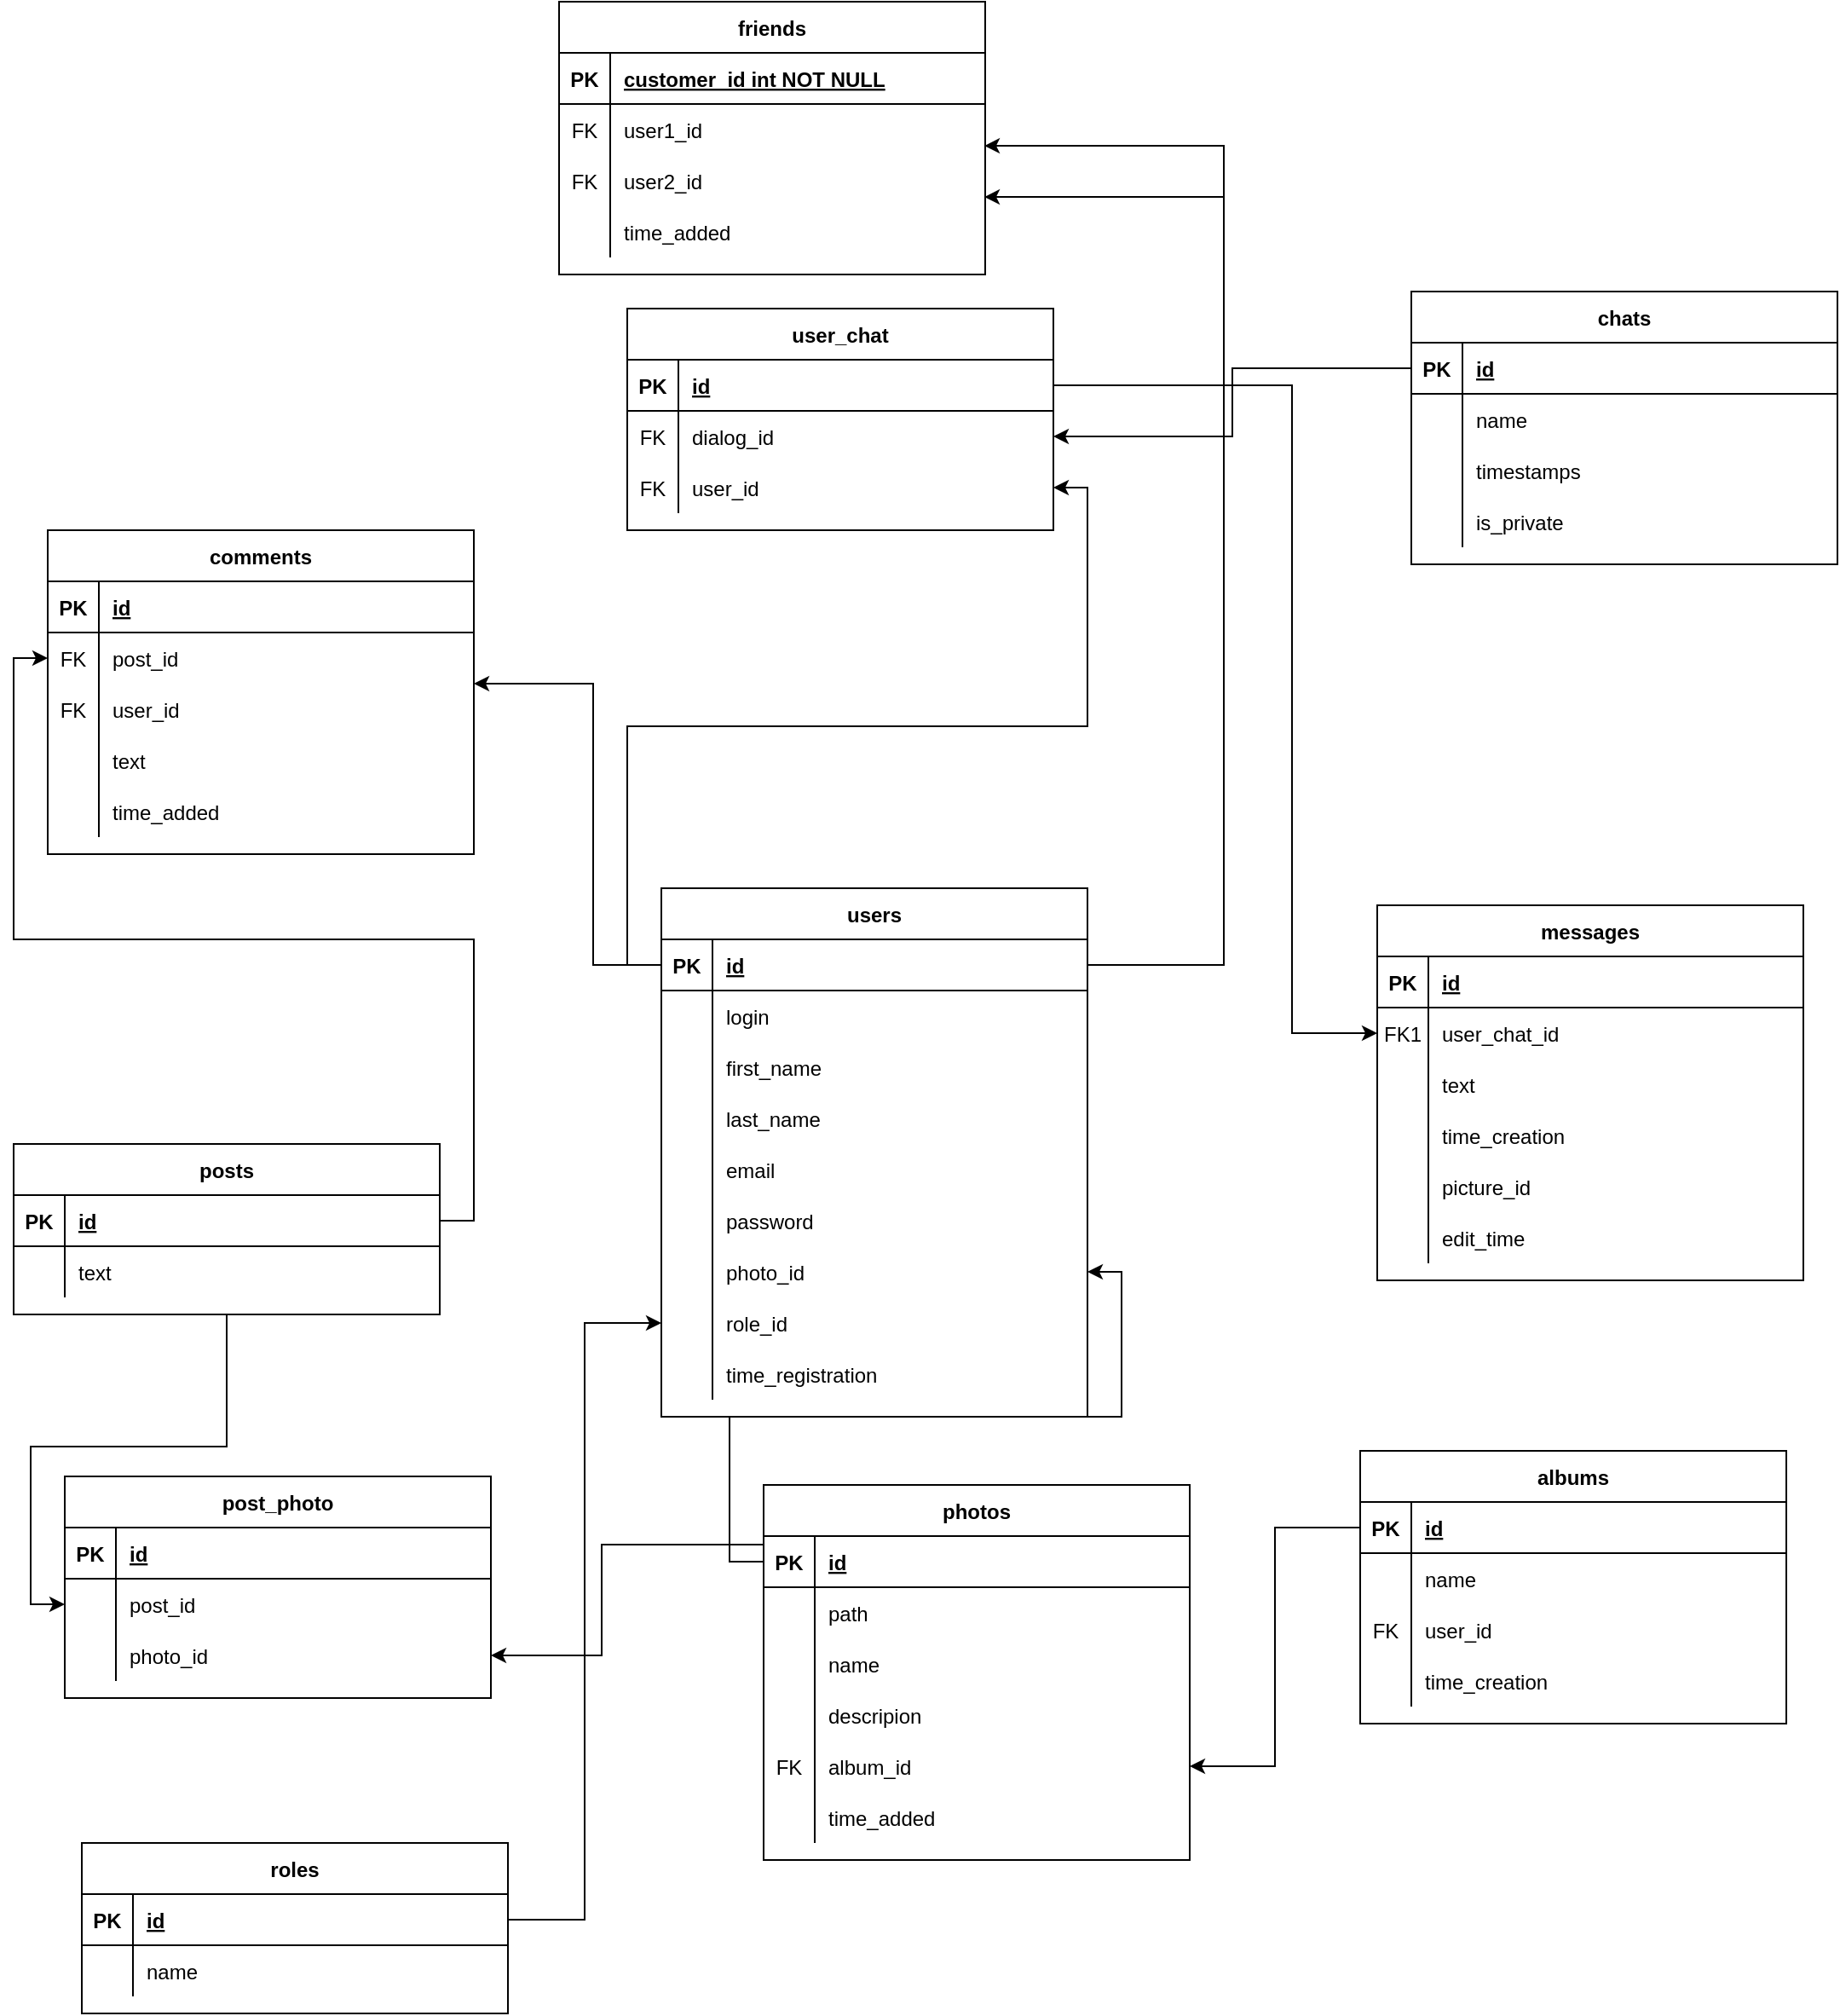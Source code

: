 <mxfile version="21.6.9" type="github">
  <diagram id="R2lEEEUBdFMjLlhIrx00" name="Page-1">
    <mxGraphModel dx="1626" dy="1957" grid="1" gridSize="10" guides="1" tooltips="1" connect="1" arrows="1" fold="1" page="1" pageScale="1" pageWidth="850" pageHeight="1100" math="0" shadow="0" extFonts="Permanent Marker^https://fonts.googleapis.com/css?family=Permanent+Marker">
      <root>
        <mxCell id="0" />
        <mxCell id="1" parent="0" />
        <mxCell id="C-vyLk0tnHw3VtMMgP7b-2" value="chats" style="shape=table;startSize=30;container=1;collapsible=1;childLayout=tableLayout;fixedRows=1;rowLines=0;fontStyle=1;align=center;resizeLast=1;" parent="1" vertex="1">
          <mxGeometry x="880" y="-290" width="250" height="160" as="geometry" />
        </mxCell>
        <mxCell id="C-vyLk0tnHw3VtMMgP7b-3" value="" style="shape=partialRectangle;collapsible=0;dropTarget=0;pointerEvents=0;fillColor=none;points=[[0,0.5],[1,0.5]];portConstraint=eastwest;top=0;left=0;right=0;bottom=1;" parent="C-vyLk0tnHw3VtMMgP7b-2" vertex="1">
          <mxGeometry y="30" width="250" height="30" as="geometry" />
        </mxCell>
        <mxCell id="C-vyLk0tnHw3VtMMgP7b-4" value="PK" style="shape=partialRectangle;overflow=hidden;connectable=0;fillColor=none;top=0;left=0;bottom=0;right=0;fontStyle=1;" parent="C-vyLk0tnHw3VtMMgP7b-3" vertex="1">
          <mxGeometry width="30" height="30" as="geometry">
            <mxRectangle width="30" height="30" as="alternateBounds" />
          </mxGeometry>
        </mxCell>
        <mxCell id="C-vyLk0tnHw3VtMMgP7b-5" value="id" style="shape=partialRectangle;overflow=hidden;connectable=0;fillColor=none;top=0;left=0;bottom=0;right=0;align=left;spacingLeft=6;fontStyle=5;" parent="C-vyLk0tnHw3VtMMgP7b-3" vertex="1">
          <mxGeometry x="30" width="220" height="30" as="geometry">
            <mxRectangle width="220" height="30" as="alternateBounds" />
          </mxGeometry>
        </mxCell>
        <mxCell id="C-vyLk0tnHw3VtMMgP7b-6" value="" style="shape=partialRectangle;collapsible=0;dropTarget=0;pointerEvents=0;fillColor=none;points=[[0,0.5],[1,0.5]];portConstraint=eastwest;top=0;left=0;right=0;bottom=0;" parent="C-vyLk0tnHw3VtMMgP7b-2" vertex="1">
          <mxGeometry y="60" width="250" height="30" as="geometry" />
        </mxCell>
        <mxCell id="C-vyLk0tnHw3VtMMgP7b-7" value="" style="shape=partialRectangle;overflow=hidden;connectable=0;fillColor=none;top=0;left=0;bottom=0;right=0;" parent="C-vyLk0tnHw3VtMMgP7b-6" vertex="1">
          <mxGeometry width="30" height="30" as="geometry">
            <mxRectangle width="30" height="30" as="alternateBounds" />
          </mxGeometry>
        </mxCell>
        <mxCell id="C-vyLk0tnHw3VtMMgP7b-8" value="name" style="shape=partialRectangle;overflow=hidden;connectable=0;fillColor=none;top=0;left=0;bottom=0;right=0;align=left;spacingLeft=6;" parent="C-vyLk0tnHw3VtMMgP7b-6" vertex="1">
          <mxGeometry x="30" width="220" height="30" as="geometry">
            <mxRectangle width="220" height="30" as="alternateBounds" />
          </mxGeometry>
        </mxCell>
        <mxCell id="C-vyLk0tnHw3VtMMgP7b-9" value="" style="shape=partialRectangle;collapsible=0;dropTarget=0;pointerEvents=0;fillColor=none;points=[[0,0.5],[1,0.5]];portConstraint=eastwest;top=0;left=0;right=0;bottom=0;" parent="C-vyLk0tnHw3VtMMgP7b-2" vertex="1">
          <mxGeometry y="90" width="250" height="30" as="geometry" />
        </mxCell>
        <mxCell id="C-vyLk0tnHw3VtMMgP7b-10" value="" style="shape=partialRectangle;overflow=hidden;connectable=0;fillColor=none;top=0;left=0;bottom=0;right=0;" parent="C-vyLk0tnHw3VtMMgP7b-9" vertex="1">
          <mxGeometry width="30" height="30" as="geometry">
            <mxRectangle width="30" height="30" as="alternateBounds" />
          </mxGeometry>
        </mxCell>
        <mxCell id="C-vyLk0tnHw3VtMMgP7b-11" value="timestamps" style="shape=partialRectangle;overflow=hidden;connectable=0;fillColor=none;top=0;left=0;bottom=0;right=0;align=left;spacingLeft=6;" parent="C-vyLk0tnHw3VtMMgP7b-9" vertex="1">
          <mxGeometry x="30" width="220" height="30" as="geometry">
            <mxRectangle width="220" height="30" as="alternateBounds" />
          </mxGeometry>
        </mxCell>
        <mxCell id="w4CjaTujqkbUTqvuf39v-179" value="" style="shape=partialRectangle;collapsible=0;dropTarget=0;pointerEvents=0;fillColor=none;points=[[0,0.5],[1,0.5]];portConstraint=eastwest;top=0;left=0;right=0;bottom=0;" parent="C-vyLk0tnHw3VtMMgP7b-2" vertex="1">
          <mxGeometry y="120" width="250" height="30" as="geometry" />
        </mxCell>
        <mxCell id="w4CjaTujqkbUTqvuf39v-180" value="" style="shape=partialRectangle;overflow=hidden;connectable=0;fillColor=none;top=0;left=0;bottom=0;right=0;" parent="w4CjaTujqkbUTqvuf39v-179" vertex="1">
          <mxGeometry width="30" height="30" as="geometry">
            <mxRectangle width="30" height="30" as="alternateBounds" />
          </mxGeometry>
        </mxCell>
        <mxCell id="w4CjaTujqkbUTqvuf39v-181" value="is_private" style="shape=partialRectangle;overflow=hidden;connectable=0;fillColor=none;top=0;left=0;bottom=0;right=0;align=left;spacingLeft=6;" parent="w4CjaTujqkbUTqvuf39v-179" vertex="1">
          <mxGeometry x="30" width="220" height="30" as="geometry">
            <mxRectangle width="220" height="30" as="alternateBounds" />
          </mxGeometry>
        </mxCell>
        <mxCell id="C-vyLk0tnHw3VtMMgP7b-13" value="messages" style="shape=table;startSize=30;container=1;collapsible=1;childLayout=tableLayout;fixedRows=1;rowLines=0;fontStyle=1;align=center;resizeLast=1;" parent="1" vertex="1">
          <mxGeometry x="860" y="70" width="250" height="220" as="geometry" />
        </mxCell>
        <mxCell id="C-vyLk0tnHw3VtMMgP7b-14" value="" style="shape=partialRectangle;collapsible=0;dropTarget=0;pointerEvents=0;fillColor=none;points=[[0,0.5],[1,0.5]];portConstraint=eastwest;top=0;left=0;right=0;bottom=1;" parent="C-vyLk0tnHw3VtMMgP7b-13" vertex="1">
          <mxGeometry y="30" width="250" height="30" as="geometry" />
        </mxCell>
        <mxCell id="C-vyLk0tnHw3VtMMgP7b-15" value="PK" style="shape=partialRectangle;overflow=hidden;connectable=0;fillColor=none;top=0;left=0;bottom=0;right=0;fontStyle=1;" parent="C-vyLk0tnHw3VtMMgP7b-14" vertex="1">
          <mxGeometry width="30" height="30" as="geometry">
            <mxRectangle width="30" height="30" as="alternateBounds" />
          </mxGeometry>
        </mxCell>
        <mxCell id="C-vyLk0tnHw3VtMMgP7b-16" value="id" style="shape=partialRectangle;overflow=hidden;connectable=0;fillColor=none;top=0;left=0;bottom=0;right=0;align=left;spacingLeft=6;fontStyle=5;" parent="C-vyLk0tnHw3VtMMgP7b-14" vertex="1">
          <mxGeometry x="30" width="220" height="30" as="geometry">
            <mxRectangle width="220" height="30" as="alternateBounds" />
          </mxGeometry>
        </mxCell>
        <mxCell id="C-vyLk0tnHw3VtMMgP7b-17" value="" style="shape=partialRectangle;collapsible=0;dropTarget=0;pointerEvents=0;fillColor=none;points=[[0,0.5],[1,0.5]];portConstraint=eastwest;top=0;left=0;right=0;bottom=0;" parent="C-vyLk0tnHw3VtMMgP7b-13" vertex="1">
          <mxGeometry y="60" width="250" height="30" as="geometry" />
        </mxCell>
        <mxCell id="C-vyLk0tnHw3VtMMgP7b-18" value="FK1" style="shape=partialRectangle;overflow=hidden;connectable=0;fillColor=none;top=0;left=0;bottom=0;right=0;" parent="C-vyLk0tnHw3VtMMgP7b-17" vertex="1">
          <mxGeometry width="30" height="30" as="geometry">
            <mxRectangle width="30" height="30" as="alternateBounds" />
          </mxGeometry>
        </mxCell>
        <mxCell id="C-vyLk0tnHw3VtMMgP7b-19" value="user_chat_id" style="shape=partialRectangle;overflow=hidden;connectable=0;fillColor=none;top=0;left=0;bottom=0;right=0;align=left;spacingLeft=6;" parent="C-vyLk0tnHw3VtMMgP7b-17" vertex="1">
          <mxGeometry x="30" width="220" height="30" as="geometry">
            <mxRectangle width="220" height="30" as="alternateBounds" />
          </mxGeometry>
        </mxCell>
        <mxCell id="C-vyLk0tnHw3VtMMgP7b-20" value="" style="shape=partialRectangle;collapsible=0;dropTarget=0;pointerEvents=0;fillColor=none;points=[[0,0.5],[1,0.5]];portConstraint=eastwest;top=0;left=0;right=0;bottom=0;" parent="C-vyLk0tnHw3VtMMgP7b-13" vertex="1">
          <mxGeometry y="90" width="250" height="30" as="geometry" />
        </mxCell>
        <mxCell id="C-vyLk0tnHw3VtMMgP7b-21" value="" style="shape=partialRectangle;overflow=hidden;connectable=0;fillColor=none;top=0;left=0;bottom=0;right=0;" parent="C-vyLk0tnHw3VtMMgP7b-20" vertex="1">
          <mxGeometry width="30" height="30" as="geometry">
            <mxRectangle width="30" height="30" as="alternateBounds" />
          </mxGeometry>
        </mxCell>
        <mxCell id="C-vyLk0tnHw3VtMMgP7b-22" value="text" style="shape=partialRectangle;overflow=hidden;connectable=0;fillColor=none;top=0;left=0;bottom=0;right=0;align=left;spacingLeft=6;" parent="C-vyLk0tnHw3VtMMgP7b-20" vertex="1">
          <mxGeometry x="30" width="220" height="30" as="geometry">
            <mxRectangle width="220" height="30" as="alternateBounds" />
          </mxGeometry>
        </mxCell>
        <mxCell id="w4CjaTujqkbUTqvuf39v-67" value="" style="shape=partialRectangle;collapsible=0;dropTarget=0;pointerEvents=0;fillColor=none;points=[[0,0.5],[1,0.5]];portConstraint=eastwest;top=0;left=0;right=0;bottom=0;" parent="C-vyLk0tnHw3VtMMgP7b-13" vertex="1">
          <mxGeometry y="120" width="250" height="30" as="geometry" />
        </mxCell>
        <mxCell id="w4CjaTujqkbUTqvuf39v-68" value="" style="shape=partialRectangle;overflow=hidden;connectable=0;fillColor=none;top=0;left=0;bottom=0;right=0;" parent="w4CjaTujqkbUTqvuf39v-67" vertex="1">
          <mxGeometry width="30" height="30" as="geometry">
            <mxRectangle width="30" height="30" as="alternateBounds" />
          </mxGeometry>
        </mxCell>
        <mxCell id="w4CjaTujqkbUTqvuf39v-69" value="time_creation" style="shape=partialRectangle;overflow=hidden;connectable=0;fillColor=none;top=0;left=0;bottom=0;right=0;align=left;spacingLeft=6;" parent="w4CjaTujqkbUTqvuf39v-67" vertex="1">
          <mxGeometry x="30" width="220" height="30" as="geometry">
            <mxRectangle width="220" height="30" as="alternateBounds" />
          </mxGeometry>
        </mxCell>
        <mxCell id="w4CjaTujqkbUTqvuf39v-141" value="" style="shape=partialRectangle;collapsible=0;dropTarget=0;pointerEvents=0;fillColor=none;points=[[0,0.5],[1,0.5]];portConstraint=eastwest;top=0;left=0;right=0;bottom=0;" parent="C-vyLk0tnHw3VtMMgP7b-13" vertex="1">
          <mxGeometry y="150" width="250" height="30" as="geometry" />
        </mxCell>
        <mxCell id="w4CjaTujqkbUTqvuf39v-142" value="" style="shape=partialRectangle;overflow=hidden;connectable=0;fillColor=none;top=0;left=0;bottom=0;right=0;" parent="w4CjaTujqkbUTqvuf39v-141" vertex="1">
          <mxGeometry width="30" height="30" as="geometry">
            <mxRectangle width="30" height="30" as="alternateBounds" />
          </mxGeometry>
        </mxCell>
        <mxCell id="w4CjaTujqkbUTqvuf39v-143" value="picture_id" style="shape=partialRectangle;overflow=hidden;connectable=0;fillColor=none;top=0;left=0;bottom=0;right=0;align=left;spacingLeft=6;" parent="w4CjaTujqkbUTqvuf39v-141" vertex="1">
          <mxGeometry x="30" width="220" height="30" as="geometry">
            <mxRectangle width="220" height="30" as="alternateBounds" />
          </mxGeometry>
        </mxCell>
        <mxCell id="w4CjaTujqkbUTqvuf39v-70" value="" style="shape=partialRectangle;collapsible=0;dropTarget=0;pointerEvents=0;fillColor=none;points=[[0,0.5],[1,0.5]];portConstraint=eastwest;top=0;left=0;right=0;bottom=0;" parent="C-vyLk0tnHw3VtMMgP7b-13" vertex="1">
          <mxGeometry y="180" width="250" height="30" as="geometry" />
        </mxCell>
        <mxCell id="w4CjaTujqkbUTqvuf39v-71" value="" style="shape=partialRectangle;overflow=hidden;connectable=0;fillColor=none;top=0;left=0;bottom=0;right=0;" parent="w4CjaTujqkbUTqvuf39v-70" vertex="1">
          <mxGeometry width="30" height="30" as="geometry">
            <mxRectangle width="30" height="30" as="alternateBounds" />
          </mxGeometry>
        </mxCell>
        <mxCell id="w4CjaTujqkbUTqvuf39v-72" value="edit_time" style="shape=partialRectangle;overflow=hidden;connectable=0;fillColor=none;top=0;left=0;bottom=0;right=0;align=left;spacingLeft=6;" parent="w4CjaTujqkbUTqvuf39v-70" vertex="1">
          <mxGeometry x="30" width="220" height="30" as="geometry">
            <mxRectangle width="220" height="30" as="alternateBounds" />
          </mxGeometry>
        </mxCell>
        <mxCell id="C-vyLk0tnHw3VtMMgP7b-23" value="users" style="shape=table;startSize=30;container=1;collapsible=1;childLayout=tableLayout;fixedRows=1;rowLines=0;fontStyle=1;align=center;resizeLast=1;" parent="1" vertex="1">
          <mxGeometry x="440" y="60" width="250" height="310" as="geometry" />
        </mxCell>
        <mxCell id="C-vyLk0tnHw3VtMMgP7b-24" value="" style="shape=partialRectangle;collapsible=0;dropTarget=0;pointerEvents=0;fillColor=none;points=[[0,0.5],[1,0.5]];portConstraint=eastwest;top=0;left=0;right=0;bottom=1;" parent="C-vyLk0tnHw3VtMMgP7b-23" vertex="1">
          <mxGeometry y="30" width="250" height="30" as="geometry" />
        </mxCell>
        <mxCell id="C-vyLk0tnHw3VtMMgP7b-25" value="PK" style="shape=partialRectangle;overflow=hidden;connectable=0;fillColor=none;top=0;left=0;bottom=0;right=0;fontStyle=1;" parent="C-vyLk0tnHw3VtMMgP7b-24" vertex="1">
          <mxGeometry width="30" height="30" as="geometry">
            <mxRectangle width="30" height="30" as="alternateBounds" />
          </mxGeometry>
        </mxCell>
        <mxCell id="C-vyLk0tnHw3VtMMgP7b-26" value="id" style="shape=partialRectangle;overflow=hidden;connectable=0;fillColor=none;top=0;left=0;bottom=0;right=0;align=left;spacingLeft=6;fontStyle=5;" parent="C-vyLk0tnHw3VtMMgP7b-24" vertex="1">
          <mxGeometry x="30" width="220" height="30" as="geometry">
            <mxRectangle width="220" height="30" as="alternateBounds" />
          </mxGeometry>
        </mxCell>
        <mxCell id="C-vyLk0tnHw3VtMMgP7b-27" value="" style="shape=partialRectangle;collapsible=0;dropTarget=0;pointerEvents=0;fillColor=none;points=[[0,0.5],[1,0.5]];portConstraint=eastwest;top=0;left=0;right=0;bottom=0;" parent="C-vyLk0tnHw3VtMMgP7b-23" vertex="1">
          <mxGeometry y="60" width="250" height="30" as="geometry" />
        </mxCell>
        <mxCell id="C-vyLk0tnHw3VtMMgP7b-28" value="" style="shape=partialRectangle;overflow=hidden;connectable=0;fillColor=none;top=0;left=0;bottom=0;right=0;" parent="C-vyLk0tnHw3VtMMgP7b-27" vertex="1">
          <mxGeometry width="30" height="30" as="geometry">
            <mxRectangle width="30" height="30" as="alternateBounds" />
          </mxGeometry>
        </mxCell>
        <mxCell id="C-vyLk0tnHw3VtMMgP7b-29" value="login" style="shape=partialRectangle;overflow=hidden;connectable=0;fillColor=none;top=0;left=0;bottom=0;right=0;align=left;spacingLeft=6;" parent="C-vyLk0tnHw3VtMMgP7b-27" vertex="1">
          <mxGeometry x="30" width="220" height="30" as="geometry">
            <mxRectangle width="220" height="30" as="alternateBounds" />
          </mxGeometry>
        </mxCell>
        <mxCell id="w4CjaTujqkbUTqvuf39v-43" value="" style="shape=partialRectangle;collapsible=0;dropTarget=0;pointerEvents=0;fillColor=none;points=[[0,0.5],[1,0.5]];portConstraint=eastwest;top=0;left=0;right=0;bottom=0;" parent="C-vyLk0tnHw3VtMMgP7b-23" vertex="1">
          <mxGeometry y="90" width="250" height="30" as="geometry" />
        </mxCell>
        <mxCell id="w4CjaTujqkbUTqvuf39v-44" value="" style="shape=partialRectangle;overflow=hidden;connectable=0;fillColor=none;top=0;left=0;bottom=0;right=0;" parent="w4CjaTujqkbUTqvuf39v-43" vertex="1">
          <mxGeometry width="30" height="30" as="geometry">
            <mxRectangle width="30" height="30" as="alternateBounds" />
          </mxGeometry>
        </mxCell>
        <mxCell id="w4CjaTujqkbUTqvuf39v-45" value="first_name" style="shape=partialRectangle;overflow=hidden;connectable=0;fillColor=none;top=0;left=0;bottom=0;right=0;align=left;spacingLeft=6;" parent="w4CjaTujqkbUTqvuf39v-43" vertex="1">
          <mxGeometry x="30" width="220" height="30" as="geometry">
            <mxRectangle width="220" height="30" as="alternateBounds" />
          </mxGeometry>
        </mxCell>
        <mxCell id="w4CjaTujqkbUTqvuf39v-46" value="" style="shape=partialRectangle;collapsible=0;dropTarget=0;pointerEvents=0;fillColor=none;points=[[0,0.5],[1,0.5]];portConstraint=eastwest;top=0;left=0;right=0;bottom=0;" parent="C-vyLk0tnHw3VtMMgP7b-23" vertex="1">
          <mxGeometry y="120" width="250" height="30" as="geometry" />
        </mxCell>
        <mxCell id="w4CjaTujqkbUTqvuf39v-47" value="" style="shape=partialRectangle;overflow=hidden;connectable=0;fillColor=none;top=0;left=0;bottom=0;right=0;" parent="w4CjaTujqkbUTqvuf39v-46" vertex="1">
          <mxGeometry width="30" height="30" as="geometry">
            <mxRectangle width="30" height="30" as="alternateBounds" />
          </mxGeometry>
        </mxCell>
        <mxCell id="w4CjaTujqkbUTqvuf39v-48" value="last_name" style="shape=partialRectangle;overflow=hidden;connectable=0;fillColor=none;top=0;left=0;bottom=0;right=0;align=left;spacingLeft=6;" parent="w4CjaTujqkbUTqvuf39v-46" vertex="1">
          <mxGeometry x="30" width="220" height="30" as="geometry">
            <mxRectangle width="220" height="30" as="alternateBounds" />
          </mxGeometry>
        </mxCell>
        <mxCell id="w4CjaTujqkbUTqvuf39v-49" value="" style="shape=partialRectangle;collapsible=0;dropTarget=0;pointerEvents=0;fillColor=none;points=[[0,0.5],[1,0.5]];portConstraint=eastwest;top=0;left=0;right=0;bottom=0;" parent="C-vyLk0tnHw3VtMMgP7b-23" vertex="1">
          <mxGeometry y="150" width="250" height="30" as="geometry" />
        </mxCell>
        <mxCell id="w4CjaTujqkbUTqvuf39v-50" value="" style="shape=partialRectangle;overflow=hidden;connectable=0;fillColor=none;top=0;left=0;bottom=0;right=0;" parent="w4CjaTujqkbUTqvuf39v-49" vertex="1">
          <mxGeometry width="30" height="30" as="geometry">
            <mxRectangle width="30" height="30" as="alternateBounds" />
          </mxGeometry>
        </mxCell>
        <mxCell id="w4CjaTujqkbUTqvuf39v-51" value="email" style="shape=partialRectangle;overflow=hidden;connectable=0;fillColor=none;top=0;left=0;bottom=0;right=0;align=left;spacingLeft=6;" parent="w4CjaTujqkbUTqvuf39v-49" vertex="1">
          <mxGeometry x="30" width="220" height="30" as="geometry">
            <mxRectangle width="220" height="30" as="alternateBounds" />
          </mxGeometry>
        </mxCell>
        <mxCell id="w4CjaTujqkbUTqvuf39v-52" value="" style="shape=partialRectangle;collapsible=0;dropTarget=0;pointerEvents=0;fillColor=none;points=[[0,0.5],[1,0.5]];portConstraint=eastwest;top=0;left=0;right=0;bottom=0;" parent="C-vyLk0tnHw3VtMMgP7b-23" vertex="1">
          <mxGeometry y="180" width="250" height="30" as="geometry" />
        </mxCell>
        <mxCell id="w4CjaTujqkbUTqvuf39v-53" value="" style="shape=partialRectangle;overflow=hidden;connectable=0;fillColor=none;top=0;left=0;bottom=0;right=0;" parent="w4CjaTujqkbUTqvuf39v-52" vertex="1">
          <mxGeometry width="30" height="30" as="geometry">
            <mxRectangle width="30" height="30" as="alternateBounds" />
          </mxGeometry>
        </mxCell>
        <mxCell id="w4CjaTujqkbUTqvuf39v-54" value="password" style="shape=partialRectangle;overflow=hidden;connectable=0;fillColor=none;top=0;left=0;bottom=0;right=0;align=left;spacingLeft=6;" parent="w4CjaTujqkbUTqvuf39v-52" vertex="1">
          <mxGeometry x="30" width="220" height="30" as="geometry">
            <mxRectangle width="220" height="30" as="alternateBounds" />
          </mxGeometry>
        </mxCell>
        <mxCell id="w4CjaTujqkbUTqvuf39v-73" value="" style="shape=partialRectangle;collapsible=0;dropTarget=0;pointerEvents=0;fillColor=none;points=[[0,0.5],[1,0.5]];portConstraint=eastwest;top=0;left=0;right=0;bottom=0;" parent="C-vyLk0tnHw3VtMMgP7b-23" vertex="1">
          <mxGeometry y="210" width="250" height="30" as="geometry" />
        </mxCell>
        <mxCell id="w4CjaTujqkbUTqvuf39v-74" value="" style="shape=partialRectangle;overflow=hidden;connectable=0;fillColor=none;top=0;left=0;bottom=0;right=0;" parent="w4CjaTujqkbUTqvuf39v-73" vertex="1">
          <mxGeometry width="30" height="30" as="geometry">
            <mxRectangle width="30" height="30" as="alternateBounds" />
          </mxGeometry>
        </mxCell>
        <mxCell id="w4CjaTujqkbUTqvuf39v-75" value="photo_id" style="shape=partialRectangle;overflow=hidden;connectable=0;fillColor=none;top=0;left=0;bottom=0;right=0;align=left;spacingLeft=6;" parent="w4CjaTujqkbUTqvuf39v-73" vertex="1">
          <mxGeometry x="30" width="220" height="30" as="geometry">
            <mxRectangle width="220" height="30" as="alternateBounds" />
          </mxGeometry>
        </mxCell>
        <mxCell id="w4CjaTujqkbUTqvuf39v-183" value="" style="shape=partialRectangle;collapsible=0;dropTarget=0;pointerEvents=0;fillColor=none;points=[[0,0.5],[1,0.5]];portConstraint=eastwest;top=0;left=0;right=0;bottom=0;" parent="C-vyLk0tnHw3VtMMgP7b-23" vertex="1">
          <mxGeometry y="240" width="250" height="30" as="geometry" />
        </mxCell>
        <mxCell id="w4CjaTujqkbUTqvuf39v-184" value="" style="shape=partialRectangle;overflow=hidden;connectable=0;fillColor=none;top=0;left=0;bottom=0;right=0;" parent="w4CjaTujqkbUTqvuf39v-183" vertex="1">
          <mxGeometry width="30" height="30" as="geometry">
            <mxRectangle width="30" height="30" as="alternateBounds" />
          </mxGeometry>
        </mxCell>
        <mxCell id="w4CjaTujqkbUTqvuf39v-185" value="role_id" style="shape=partialRectangle;overflow=hidden;connectable=0;fillColor=none;top=0;left=0;bottom=0;right=0;align=left;spacingLeft=6;" parent="w4CjaTujqkbUTqvuf39v-183" vertex="1">
          <mxGeometry x="30" width="220" height="30" as="geometry">
            <mxRectangle width="220" height="30" as="alternateBounds" />
          </mxGeometry>
        </mxCell>
        <mxCell id="w4CjaTujqkbUTqvuf39v-55" value="" style="shape=partialRectangle;collapsible=0;dropTarget=0;pointerEvents=0;fillColor=none;points=[[0,0.5],[1,0.5]];portConstraint=eastwest;top=0;left=0;right=0;bottom=0;" parent="C-vyLk0tnHw3VtMMgP7b-23" vertex="1">
          <mxGeometry y="270" width="250" height="30" as="geometry" />
        </mxCell>
        <mxCell id="w4CjaTujqkbUTqvuf39v-56" value="" style="shape=partialRectangle;overflow=hidden;connectable=0;fillColor=none;top=0;left=0;bottom=0;right=0;" parent="w4CjaTujqkbUTqvuf39v-55" vertex="1">
          <mxGeometry width="30" height="30" as="geometry">
            <mxRectangle width="30" height="30" as="alternateBounds" />
          </mxGeometry>
        </mxCell>
        <mxCell id="w4CjaTujqkbUTqvuf39v-57" value="time_registration" style="shape=partialRectangle;overflow=hidden;connectable=0;fillColor=none;top=0;left=0;bottom=0;right=0;align=left;spacingLeft=6;" parent="w4CjaTujqkbUTqvuf39v-55" vertex="1">
          <mxGeometry x="30" width="220" height="30" as="geometry">
            <mxRectangle width="220" height="30" as="alternateBounds" />
          </mxGeometry>
        </mxCell>
        <mxCell id="w4CjaTujqkbUTqvuf39v-175" style="edgeStyle=orthogonalEdgeStyle;rounded=0;orthogonalLoop=1;jettySize=auto;html=1;" parent="1" source="w4CjaTujqkbUTqvuf39v-1" target="w4CjaTujqkbUTqvuf39v-162" edge="1">
          <mxGeometry relative="1" as="geometry" />
        </mxCell>
        <mxCell id="w4CjaTujqkbUTqvuf39v-1" value="posts" style="shape=table;startSize=30;container=1;collapsible=1;childLayout=tableLayout;fixedRows=1;rowLines=0;fontStyle=1;align=center;resizeLast=1;" parent="1" vertex="1">
          <mxGeometry x="60" y="210" width="250" height="100" as="geometry" />
        </mxCell>
        <mxCell id="w4CjaTujqkbUTqvuf39v-2" value="" style="shape=partialRectangle;collapsible=0;dropTarget=0;pointerEvents=0;fillColor=none;points=[[0,0.5],[1,0.5]];portConstraint=eastwest;top=0;left=0;right=0;bottom=1;" parent="w4CjaTujqkbUTqvuf39v-1" vertex="1">
          <mxGeometry y="30" width="250" height="30" as="geometry" />
        </mxCell>
        <mxCell id="w4CjaTujqkbUTqvuf39v-3" value="PK" style="shape=partialRectangle;overflow=hidden;connectable=0;fillColor=none;top=0;left=0;bottom=0;right=0;fontStyle=1;" parent="w4CjaTujqkbUTqvuf39v-2" vertex="1">
          <mxGeometry width="30" height="30" as="geometry">
            <mxRectangle width="30" height="30" as="alternateBounds" />
          </mxGeometry>
        </mxCell>
        <mxCell id="w4CjaTujqkbUTqvuf39v-4" value="id" style="shape=partialRectangle;overflow=hidden;connectable=0;fillColor=none;top=0;left=0;bottom=0;right=0;align=left;spacingLeft=6;fontStyle=5;" parent="w4CjaTujqkbUTqvuf39v-2" vertex="1">
          <mxGeometry x="30" width="220" height="30" as="geometry">
            <mxRectangle width="220" height="30" as="alternateBounds" />
          </mxGeometry>
        </mxCell>
        <mxCell id="w4CjaTujqkbUTqvuf39v-5" value="" style="shape=partialRectangle;collapsible=0;dropTarget=0;pointerEvents=0;fillColor=none;points=[[0,0.5],[1,0.5]];portConstraint=eastwest;top=0;left=0;right=0;bottom=0;" parent="w4CjaTujqkbUTqvuf39v-1" vertex="1">
          <mxGeometry y="60" width="250" height="30" as="geometry" />
        </mxCell>
        <mxCell id="w4CjaTujqkbUTqvuf39v-6" value="" style="shape=partialRectangle;overflow=hidden;connectable=0;fillColor=none;top=0;left=0;bottom=0;right=0;" parent="w4CjaTujqkbUTqvuf39v-5" vertex="1">
          <mxGeometry width="30" height="30" as="geometry">
            <mxRectangle width="30" height="30" as="alternateBounds" />
          </mxGeometry>
        </mxCell>
        <mxCell id="w4CjaTujqkbUTqvuf39v-7" value="text" style="shape=partialRectangle;overflow=hidden;connectable=0;fillColor=none;top=0;left=0;bottom=0;right=0;align=left;spacingLeft=6;" parent="w4CjaTujqkbUTqvuf39v-5" vertex="1">
          <mxGeometry x="30" width="220" height="30" as="geometry">
            <mxRectangle width="220" height="30" as="alternateBounds" />
          </mxGeometry>
        </mxCell>
        <mxCell id="w4CjaTujqkbUTqvuf39v-158" value="post_photo" style="shape=table;startSize=30;container=1;collapsible=1;childLayout=tableLayout;fixedRows=1;rowLines=0;fontStyle=1;align=center;resizeLast=1;" parent="1" vertex="1">
          <mxGeometry x="90" y="405" width="250" height="130" as="geometry" />
        </mxCell>
        <mxCell id="w4CjaTujqkbUTqvuf39v-159" value="" style="shape=partialRectangle;collapsible=0;dropTarget=0;pointerEvents=0;fillColor=none;points=[[0,0.5],[1,0.5]];portConstraint=eastwest;top=0;left=0;right=0;bottom=1;" parent="w4CjaTujqkbUTqvuf39v-158" vertex="1">
          <mxGeometry y="30" width="250" height="30" as="geometry" />
        </mxCell>
        <mxCell id="w4CjaTujqkbUTqvuf39v-160" value="PK" style="shape=partialRectangle;overflow=hidden;connectable=0;fillColor=none;top=0;left=0;bottom=0;right=0;fontStyle=1;" parent="w4CjaTujqkbUTqvuf39v-159" vertex="1">
          <mxGeometry width="30" height="30" as="geometry">
            <mxRectangle width="30" height="30" as="alternateBounds" />
          </mxGeometry>
        </mxCell>
        <mxCell id="w4CjaTujqkbUTqvuf39v-161" value="id" style="shape=partialRectangle;overflow=hidden;connectable=0;fillColor=none;top=0;left=0;bottom=0;right=0;align=left;spacingLeft=6;fontStyle=5;" parent="w4CjaTujqkbUTqvuf39v-159" vertex="1">
          <mxGeometry x="30" width="220" height="30" as="geometry">
            <mxRectangle width="220" height="30" as="alternateBounds" />
          </mxGeometry>
        </mxCell>
        <mxCell id="w4CjaTujqkbUTqvuf39v-162" value="" style="shape=partialRectangle;collapsible=0;dropTarget=0;pointerEvents=0;fillColor=none;points=[[0,0.5],[1,0.5]];portConstraint=eastwest;top=0;left=0;right=0;bottom=0;" parent="w4CjaTujqkbUTqvuf39v-158" vertex="1">
          <mxGeometry y="60" width="250" height="30" as="geometry" />
        </mxCell>
        <mxCell id="w4CjaTujqkbUTqvuf39v-163" value="" style="shape=partialRectangle;overflow=hidden;connectable=0;fillColor=none;top=0;left=0;bottom=0;right=0;" parent="w4CjaTujqkbUTqvuf39v-162" vertex="1">
          <mxGeometry width="30" height="30" as="geometry">
            <mxRectangle width="30" height="30" as="alternateBounds" />
          </mxGeometry>
        </mxCell>
        <mxCell id="w4CjaTujqkbUTqvuf39v-164" value="post_id" style="shape=partialRectangle;overflow=hidden;connectable=0;fillColor=none;top=0;left=0;bottom=0;right=0;align=left;spacingLeft=6;" parent="w4CjaTujqkbUTqvuf39v-162" vertex="1">
          <mxGeometry x="30" width="220" height="30" as="geometry">
            <mxRectangle width="220" height="30" as="alternateBounds" />
          </mxGeometry>
        </mxCell>
        <mxCell id="w4CjaTujqkbUTqvuf39v-172" value="" style="shape=partialRectangle;collapsible=0;dropTarget=0;pointerEvents=0;fillColor=none;points=[[0,0.5],[1,0.5]];portConstraint=eastwest;top=0;left=0;right=0;bottom=0;" parent="w4CjaTujqkbUTqvuf39v-158" vertex="1">
          <mxGeometry y="90" width="250" height="30" as="geometry" />
        </mxCell>
        <mxCell id="w4CjaTujqkbUTqvuf39v-173" value="" style="shape=partialRectangle;overflow=hidden;connectable=0;fillColor=none;top=0;left=0;bottom=0;right=0;" parent="w4CjaTujqkbUTqvuf39v-172" vertex="1">
          <mxGeometry width="30" height="30" as="geometry">
            <mxRectangle width="30" height="30" as="alternateBounds" />
          </mxGeometry>
        </mxCell>
        <mxCell id="w4CjaTujqkbUTqvuf39v-174" value="photo_id" style="shape=partialRectangle;overflow=hidden;connectable=0;fillColor=none;top=0;left=0;bottom=0;right=0;align=left;spacingLeft=6;" parent="w4CjaTujqkbUTqvuf39v-172" vertex="1">
          <mxGeometry x="30" width="220" height="30" as="geometry">
            <mxRectangle width="220" height="30" as="alternateBounds" />
          </mxGeometry>
        </mxCell>
        <mxCell id="w4CjaTujqkbUTqvuf39v-8" value="albums" style="shape=table;startSize=30;container=1;collapsible=1;childLayout=tableLayout;fixedRows=1;rowLines=0;fontStyle=1;align=center;resizeLast=1;" parent="1" vertex="1">
          <mxGeometry x="850" y="390" width="250" height="160" as="geometry" />
        </mxCell>
        <mxCell id="w4CjaTujqkbUTqvuf39v-9" value="" style="shape=partialRectangle;collapsible=0;dropTarget=0;pointerEvents=0;fillColor=none;points=[[0,0.5],[1,0.5]];portConstraint=eastwest;top=0;left=0;right=0;bottom=1;" parent="w4CjaTujqkbUTqvuf39v-8" vertex="1">
          <mxGeometry y="30" width="250" height="30" as="geometry" />
        </mxCell>
        <mxCell id="w4CjaTujqkbUTqvuf39v-10" value="PK" style="shape=partialRectangle;overflow=hidden;connectable=0;fillColor=none;top=0;left=0;bottom=0;right=0;fontStyle=1;" parent="w4CjaTujqkbUTqvuf39v-9" vertex="1">
          <mxGeometry width="30" height="30" as="geometry">
            <mxRectangle width="30" height="30" as="alternateBounds" />
          </mxGeometry>
        </mxCell>
        <mxCell id="w4CjaTujqkbUTqvuf39v-11" value="id" style="shape=partialRectangle;overflow=hidden;connectable=0;fillColor=none;top=0;left=0;bottom=0;right=0;align=left;spacingLeft=6;fontStyle=5;" parent="w4CjaTujqkbUTqvuf39v-9" vertex="1">
          <mxGeometry x="30" width="220" height="30" as="geometry">
            <mxRectangle width="220" height="30" as="alternateBounds" />
          </mxGeometry>
        </mxCell>
        <mxCell id="w4CjaTujqkbUTqvuf39v-12" value="" style="shape=partialRectangle;collapsible=0;dropTarget=0;pointerEvents=0;fillColor=none;points=[[0,0.5],[1,0.5]];portConstraint=eastwest;top=0;left=0;right=0;bottom=0;" parent="w4CjaTujqkbUTqvuf39v-8" vertex="1">
          <mxGeometry y="60" width="250" height="30" as="geometry" />
        </mxCell>
        <mxCell id="w4CjaTujqkbUTqvuf39v-13" value="" style="shape=partialRectangle;overflow=hidden;connectable=0;fillColor=none;top=0;left=0;bottom=0;right=0;" parent="w4CjaTujqkbUTqvuf39v-12" vertex="1">
          <mxGeometry width="30" height="30" as="geometry">
            <mxRectangle width="30" height="30" as="alternateBounds" />
          </mxGeometry>
        </mxCell>
        <mxCell id="w4CjaTujqkbUTqvuf39v-14" value="name" style="shape=partialRectangle;overflow=hidden;connectable=0;fillColor=none;top=0;left=0;bottom=0;right=0;align=left;spacingLeft=6;" parent="w4CjaTujqkbUTqvuf39v-12" vertex="1">
          <mxGeometry x="30" width="220" height="30" as="geometry">
            <mxRectangle width="220" height="30" as="alternateBounds" />
          </mxGeometry>
        </mxCell>
        <mxCell id="w4CjaTujqkbUTqvuf39v-104" value="" style="shape=partialRectangle;collapsible=0;dropTarget=0;pointerEvents=0;fillColor=none;points=[[0,0.5],[1,0.5]];portConstraint=eastwest;top=0;left=0;right=0;bottom=0;" parent="w4CjaTujqkbUTqvuf39v-8" vertex="1">
          <mxGeometry y="90" width="250" height="30" as="geometry" />
        </mxCell>
        <mxCell id="w4CjaTujqkbUTqvuf39v-105" value="FK" style="shape=partialRectangle;overflow=hidden;connectable=0;fillColor=none;top=0;left=0;bottom=0;right=0;" parent="w4CjaTujqkbUTqvuf39v-104" vertex="1">
          <mxGeometry width="30" height="30" as="geometry">
            <mxRectangle width="30" height="30" as="alternateBounds" />
          </mxGeometry>
        </mxCell>
        <mxCell id="w4CjaTujqkbUTqvuf39v-106" value="user_id" style="shape=partialRectangle;overflow=hidden;connectable=0;fillColor=none;top=0;left=0;bottom=0;right=0;align=left;spacingLeft=6;" parent="w4CjaTujqkbUTqvuf39v-104" vertex="1">
          <mxGeometry x="30" width="220" height="30" as="geometry">
            <mxRectangle width="220" height="30" as="alternateBounds" />
          </mxGeometry>
        </mxCell>
        <mxCell id="w4CjaTujqkbUTqvuf39v-107" value="" style="shape=partialRectangle;collapsible=0;dropTarget=0;pointerEvents=0;fillColor=none;points=[[0,0.5],[1,0.5]];portConstraint=eastwest;top=0;left=0;right=0;bottom=0;" parent="w4CjaTujqkbUTqvuf39v-8" vertex="1">
          <mxGeometry y="120" width="250" height="30" as="geometry" />
        </mxCell>
        <mxCell id="w4CjaTujqkbUTqvuf39v-108" value="    " style="shape=partialRectangle;overflow=hidden;connectable=0;fillColor=none;top=0;left=0;bottom=0;right=0;" parent="w4CjaTujqkbUTqvuf39v-107" vertex="1">
          <mxGeometry width="30" height="30" as="geometry">
            <mxRectangle width="30" height="30" as="alternateBounds" />
          </mxGeometry>
        </mxCell>
        <mxCell id="w4CjaTujqkbUTqvuf39v-109" value="time_creation" style="shape=partialRectangle;overflow=hidden;connectable=0;fillColor=none;top=0;left=0;bottom=0;right=0;align=left;spacingLeft=6;" parent="w4CjaTujqkbUTqvuf39v-107" vertex="1">
          <mxGeometry x="30" width="220" height="30" as="geometry">
            <mxRectangle width="220" height="30" as="alternateBounds" />
          </mxGeometry>
        </mxCell>
        <mxCell id="w4CjaTujqkbUTqvuf39v-15" value="user_chat" style="shape=table;startSize=30;container=1;collapsible=1;childLayout=tableLayout;fixedRows=1;rowLines=0;fontStyle=1;align=center;resizeLast=1;" parent="1" vertex="1">
          <mxGeometry x="420" y="-280" width="250" height="130" as="geometry" />
        </mxCell>
        <mxCell id="w4CjaTujqkbUTqvuf39v-16" value="" style="shape=partialRectangle;collapsible=0;dropTarget=0;pointerEvents=0;fillColor=none;points=[[0,0.5],[1,0.5]];portConstraint=eastwest;top=0;left=0;right=0;bottom=1;" parent="w4CjaTujqkbUTqvuf39v-15" vertex="1">
          <mxGeometry y="30" width="250" height="30" as="geometry" />
        </mxCell>
        <mxCell id="w4CjaTujqkbUTqvuf39v-17" value="PK" style="shape=partialRectangle;overflow=hidden;connectable=0;fillColor=none;top=0;left=0;bottom=0;right=0;fontStyle=1;" parent="w4CjaTujqkbUTqvuf39v-16" vertex="1">
          <mxGeometry width="30" height="30" as="geometry">
            <mxRectangle width="30" height="30" as="alternateBounds" />
          </mxGeometry>
        </mxCell>
        <mxCell id="w4CjaTujqkbUTqvuf39v-18" value="id" style="shape=partialRectangle;overflow=hidden;connectable=0;fillColor=none;top=0;left=0;bottom=0;right=0;align=left;spacingLeft=6;fontStyle=5;" parent="w4CjaTujqkbUTqvuf39v-16" vertex="1">
          <mxGeometry x="30" width="220" height="30" as="geometry">
            <mxRectangle width="220" height="30" as="alternateBounds" />
          </mxGeometry>
        </mxCell>
        <mxCell id="w4CjaTujqkbUTqvuf39v-19" value="" style="shape=partialRectangle;collapsible=0;dropTarget=0;pointerEvents=0;fillColor=none;points=[[0,0.5],[1,0.5]];portConstraint=eastwest;top=0;left=0;right=0;bottom=0;" parent="w4CjaTujqkbUTqvuf39v-15" vertex="1">
          <mxGeometry y="60" width="250" height="30" as="geometry" />
        </mxCell>
        <mxCell id="w4CjaTujqkbUTqvuf39v-20" value="FK" style="shape=partialRectangle;overflow=hidden;connectable=0;fillColor=none;top=0;left=0;bottom=0;right=0;" parent="w4CjaTujqkbUTqvuf39v-19" vertex="1">
          <mxGeometry width="30" height="30" as="geometry">
            <mxRectangle width="30" height="30" as="alternateBounds" />
          </mxGeometry>
        </mxCell>
        <mxCell id="w4CjaTujqkbUTqvuf39v-21" value="dialog_id" style="shape=partialRectangle;overflow=hidden;connectable=0;fillColor=none;top=0;left=0;bottom=0;right=0;align=left;spacingLeft=6;" parent="w4CjaTujqkbUTqvuf39v-19" vertex="1">
          <mxGeometry x="30" width="220" height="30" as="geometry">
            <mxRectangle width="220" height="30" as="alternateBounds" />
          </mxGeometry>
        </mxCell>
        <mxCell id="w4CjaTujqkbUTqvuf39v-61" value="" style="shape=partialRectangle;collapsible=0;dropTarget=0;pointerEvents=0;fillColor=none;points=[[0,0.5],[1,0.5]];portConstraint=eastwest;top=0;left=0;right=0;bottom=0;" parent="w4CjaTujqkbUTqvuf39v-15" vertex="1">
          <mxGeometry y="90" width="250" height="30" as="geometry" />
        </mxCell>
        <mxCell id="w4CjaTujqkbUTqvuf39v-62" value="FK" style="shape=partialRectangle;overflow=hidden;connectable=0;fillColor=none;top=0;left=0;bottom=0;right=0;" parent="w4CjaTujqkbUTqvuf39v-61" vertex="1">
          <mxGeometry width="30" height="30" as="geometry">
            <mxRectangle width="30" height="30" as="alternateBounds" />
          </mxGeometry>
        </mxCell>
        <mxCell id="w4CjaTujqkbUTqvuf39v-63" value="user_id" style="shape=partialRectangle;overflow=hidden;connectable=0;fillColor=none;top=0;left=0;bottom=0;right=0;align=left;spacingLeft=6;" parent="w4CjaTujqkbUTqvuf39v-61" vertex="1">
          <mxGeometry x="30" width="220" height="30" as="geometry">
            <mxRectangle width="220" height="30" as="alternateBounds" />
          </mxGeometry>
        </mxCell>
        <mxCell id="w4CjaTujqkbUTqvuf39v-22" value="friends" style="shape=table;startSize=30;container=1;collapsible=1;childLayout=tableLayout;fixedRows=1;rowLines=0;fontStyle=1;align=center;resizeLast=1;" parent="1" vertex="1">
          <mxGeometry x="380" y="-460" width="250" height="160" as="geometry" />
        </mxCell>
        <mxCell id="w4CjaTujqkbUTqvuf39v-23" value="" style="shape=partialRectangle;collapsible=0;dropTarget=0;pointerEvents=0;fillColor=none;points=[[0,0.5],[1,0.5]];portConstraint=eastwest;top=0;left=0;right=0;bottom=1;" parent="w4CjaTujqkbUTqvuf39v-22" vertex="1">
          <mxGeometry y="30" width="250" height="30" as="geometry" />
        </mxCell>
        <mxCell id="w4CjaTujqkbUTqvuf39v-24" value="PK" style="shape=partialRectangle;overflow=hidden;connectable=0;fillColor=none;top=0;left=0;bottom=0;right=0;fontStyle=1;" parent="w4CjaTujqkbUTqvuf39v-23" vertex="1">
          <mxGeometry width="30" height="30" as="geometry">
            <mxRectangle width="30" height="30" as="alternateBounds" />
          </mxGeometry>
        </mxCell>
        <mxCell id="w4CjaTujqkbUTqvuf39v-25" value="customer_id int NOT NULL " style="shape=partialRectangle;overflow=hidden;connectable=0;fillColor=none;top=0;left=0;bottom=0;right=0;align=left;spacingLeft=6;fontStyle=5;" parent="w4CjaTujqkbUTqvuf39v-23" vertex="1">
          <mxGeometry x="30" width="220" height="30" as="geometry">
            <mxRectangle width="220" height="30" as="alternateBounds" />
          </mxGeometry>
        </mxCell>
        <mxCell id="w4CjaTujqkbUTqvuf39v-26" value="" style="shape=partialRectangle;collapsible=0;dropTarget=0;pointerEvents=0;fillColor=none;points=[[0,0.5],[1,0.5]];portConstraint=eastwest;top=0;left=0;right=0;bottom=0;" parent="w4CjaTujqkbUTqvuf39v-22" vertex="1">
          <mxGeometry y="60" width="250" height="30" as="geometry" />
        </mxCell>
        <mxCell id="w4CjaTujqkbUTqvuf39v-27" value="FK" style="shape=partialRectangle;overflow=hidden;connectable=0;fillColor=none;top=0;left=0;bottom=0;right=0;" parent="w4CjaTujqkbUTqvuf39v-26" vertex="1">
          <mxGeometry width="30" height="30" as="geometry">
            <mxRectangle width="30" height="30" as="alternateBounds" />
          </mxGeometry>
        </mxCell>
        <mxCell id="w4CjaTujqkbUTqvuf39v-28" value="user1_id" style="shape=partialRectangle;overflow=hidden;connectable=0;fillColor=none;top=0;left=0;bottom=0;right=0;align=left;spacingLeft=6;" parent="w4CjaTujqkbUTqvuf39v-26" vertex="1">
          <mxGeometry x="30" width="220" height="30" as="geometry">
            <mxRectangle width="220" height="30" as="alternateBounds" />
          </mxGeometry>
        </mxCell>
        <mxCell id="w4CjaTujqkbUTqvuf39v-76" value="" style="shape=partialRectangle;collapsible=0;dropTarget=0;pointerEvents=0;fillColor=none;points=[[0,0.5],[1,0.5]];portConstraint=eastwest;top=0;left=0;right=0;bottom=0;" parent="w4CjaTujqkbUTqvuf39v-22" vertex="1">
          <mxGeometry y="90" width="250" height="30" as="geometry" />
        </mxCell>
        <mxCell id="w4CjaTujqkbUTqvuf39v-77" value="FK" style="shape=partialRectangle;overflow=hidden;connectable=0;fillColor=none;top=0;left=0;bottom=0;right=0;" parent="w4CjaTujqkbUTqvuf39v-76" vertex="1">
          <mxGeometry width="30" height="30" as="geometry">
            <mxRectangle width="30" height="30" as="alternateBounds" />
          </mxGeometry>
        </mxCell>
        <mxCell id="w4CjaTujqkbUTqvuf39v-78" value="user2_id" style="shape=partialRectangle;overflow=hidden;connectable=0;fillColor=none;top=0;left=0;bottom=0;right=0;align=left;spacingLeft=6;" parent="w4CjaTujqkbUTqvuf39v-76" vertex="1">
          <mxGeometry x="30" width="220" height="30" as="geometry">
            <mxRectangle width="220" height="30" as="alternateBounds" />
          </mxGeometry>
        </mxCell>
        <mxCell id="w4CjaTujqkbUTqvuf39v-95" value="" style="shape=partialRectangle;collapsible=0;dropTarget=0;pointerEvents=0;fillColor=none;points=[[0,0.5],[1,0.5]];portConstraint=eastwest;top=0;left=0;right=0;bottom=0;" parent="w4CjaTujqkbUTqvuf39v-22" vertex="1">
          <mxGeometry y="120" width="250" height="30" as="geometry" />
        </mxCell>
        <mxCell id="w4CjaTujqkbUTqvuf39v-96" value="" style="shape=partialRectangle;overflow=hidden;connectable=0;fillColor=none;top=0;left=0;bottom=0;right=0;" parent="w4CjaTujqkbUTqvuf39v-95" vertex="1">
          <mxGeometry width="30" height="30" as="geometry">
            <mxRectangle width="30" height="30" as="alternateBounds" />
          </mxGeometry>
        </mxCell>
        <mxCell id="w4CjaTujqkbUTqvuf39v-97" value="time_added" style="shape=partialRectangle;overflow=hidden;connectable=0;fillColor=none;top=0;left=0;bottom=0;right=0;align=left;spacingLeft=6;" parent="w4CjaTujqkbUTqvuf39v-95" vertex="1">
          <mxGeometry x="30" width="220" height="30" as="geometry">
            <mxRectangle width="220" height="30" as="alternateBounds" />
          </mxGeometry>
        </mxCell>
        <mxCell id="w4CjaTujqkbUTqvuf39v-29" value="roles" style="shape=table;startSize=30;container=1;collapsible=1;childLayout=tableLayout;fixedRows=1;rowLines=0;fontStyle=1;align=center;resizeLast=1;" parent="1" vertex="1">
          <mxGeometry x="100" y="620" width="250" height="100" as="geometry" />
        </mxCell>
        <mxCell id="w4CjaTujqkbUTqvuf39v-30" value="" style="shape=partialRectangle;collapsible=0;dropTarget=0;pointerEvents=0;fillColor=none;points=[[0,0.5],[1,0.5]];portConstraint=eastwest;top=0;left=0;right=0;bottom=1;" parent="w4CjaTujqkbUTqvuf39v-29" vertex="1">
          <mxGeometry y="30" width="250" height="30" as="geometry" />
        </mxCell>
        <mxCell id="w4CjaTujqkbUTqvuf39v-31" value="PK" style="shape=partialRectangle;overflow=hidden;connectable=0;fillColor=none;top=0;left=0;bottom=0;right=0;fontStyle=1;" parent="w4CjaTujqkbUTqvuf39v-30" vertex="1">
          <mxGeometry width="30" height="30" as="geometry">
            <mxRectangle width="30" height="30" as="alternateBounds" />
          </mxGeometry>
        </mxCell>
        <mxCell id="w4CjaTujqkbUTqvuf39v-32" value="id" style="shape=partialRectangle;overflow=hidden;connectable=0;fillColor=none;top=0;left=0;bottom=0;right=0;align=left;spacingLeft=6;fontStyle=5;" parent="w4CjaTujqkbUTqvuf39v-30" vertex="1">
          <mxGeometry x="30" width="220" height="30" as="geometry">
            <mxRectangle width="220" height="30" as="alternateBounds" />
          </mxGeometry>
        </mxCell>
        <mxCell id="w4CjaTujqkbUTqvuf39v-33" value="" style="shape=partialRectangle;collapsible=0;dropTarget=0;pointerEvents=0;fillColor=none;points=[[0,0.5],[1,0.5]];portConstraint=eastwest;top=0;left=0;right=0;bottom=0;" parent="w4CjaTujqkbUTqvuf39v-29" vertex="1">
          <mxGeometry y="60" width="250" height="30" as="geometry" />
        </mxCell>
        <mxCell id="w4CjaTujqkbUTqvuf39v-34" value="" style="shape=partialRectangle;overflow=hidden;connectable=0;fillColor=none;top=0;left=0;bottom=0;right=0;" parent="w4CjaTujqkbUTqvuf39v-33" vertex="1">
          <mxGeometry width="30" height="30" as="geometry">
            <mxRectangle width="30" height="30" as="alternateBounds" />
          </mxGeometry>
        </mxCell>
        <mxCell id="w4CjaTujqkbUTqvuf39v-35" value="name" style="shape=partialRectangle;overflow=hidden;connectable=0;fillColor=none;top=0;left=0;bottom=0;right=0;align=left;spacingLeft=6;" parent="w4CjaTujqkbUTqvuf39v-33" vertex="1">
          <mxGeometry x="30" width="220" height="30" as="geometry">
            <mxRectangle width="220" height="30" as="alternateBounds" />
          </mxGeometry>
        </mxCell>
        <mxCell id="w4CjaTujqkbUTqvuf39v-36" value="comments" style="shape=table;startSize=30;container=1;collapsible=1;childLayout=tableLayout;fixedRows=1;rowLines=0;fontStyle=1;align=center;resizeLast=1;" parent="1" vertex="1">
          <mxGeometry x="80" y="-150" width="250" height="190" as="geometry" />
        </mxCell>
        <mxCell id="w4CjaTujqkbUTqvuf39v-37" value="" style="shape=partialRectangle;collapsible=0;dropTarget=0;pointerEvents=0;fillColor=none;points=[[0,0.5],[1,0.5]];portConstraint=eastwest;top=0;left=0;right=0;bottom=1;" parent="w4CjaTujqkbUTqvuf39v-36" vertex="1">
          <mxGeometry y="30" width="250" height="30" as="geometry" />
        </mxCell>
        <mxCell id="w4CjaTujqkbUTqvuf39v-38" value="PK" style="shape=partialRectangle;overflow=hidden;connectable=0;fillColor=none;top=0;left=0;bottom=0;right=0;fontStyle=1;" parent="w4CjaTujqkbUTqvuf39v-37" vertex="1">
          <mxGeometry width="30" height="30" as="geometry">
            <mxRectangle width="30" height="30" as="alternateBounds" />
          </mxGeometry>
        </mxCell>
        <mxCell id="w4CjaTujqkbUTqvuf39v-39" value="id" style="shape=partialRectangle;overflow=hidden;connectable=0;fillColor=none;top=0;left=0;bottom=0;right=0;align=left;spacingLeft=6;fontStyle=5;" parent="w4CjaTujqkbUTqvuf39v-37" vertex="1">
          <mxGeometry x="30" width="220" height="30" as="geometry">
            <mxRectangle width="220" height="30" as="alternateBounds" />
          </mxGeometry>
        </mxCell>
        <mxCell id="w4CjaTujqkbUTqvuf39v-40" value="" style="shape=partialRectangle;collapsible=0;dropTarget=0;pointerEvents=0;fillColor=none;points=[[0,0.5],[1,0.5]];portConstraint=eastwest;top=0;left=0;right=0;bottom=0;" parent="w4CjaTujqkbUTqvuf39v-36" vertex="1">
          <mxGeometry y="60" width="250" height="30" as="geometry" />
        </mxCell>
        <mxCell id="w4CjaTujqkbUTqvuf39v-41" value="FK" style="shape=partialRectangle;overflow=hidden;connectable=0;fillColor=none;top=0;left=0;bottom=0;right=0;" parent="w4CjaTujqkbUTqvuf39v-40" vertex="1">
          <mxGeometry width="30" height="30" as="geometry">
            <mxRectangle width="30" height="30" as="alternateBounds" />
          </mxGeometry>
        </mxCell>
        <mxCell id="w4CjaTujqkbUTqvuf39v-42" value="post_id" style="shape=partialRectangle;overflow=hidden;connectable=0;fillColor=none;top=0;left=0;bottom=0;right=0;align=left;spacingLeft=6;" parent="w4CjaTujqkbUTqvuf39v-40" vertex="1">
          <mxGeometry x="30" width="220" height="30" as="geometry">
            <mxRectangle width="220" height="30" as="alternateBounds" />
          </mxGeometry>
        </mxCell>
        <mxCell id="w4CjaTujqkbUTqvuf39v-129" value="" style="shape=partialRectangle;collapsible=0;dropTarget=0;pointerEvents=0;fillColor=none;points=[[0,0.5],[1,0.5]];portConstraint=eastwest;top=0;left=0;right=0;bottom=0;" parent="w4CjaTujqkbUTqvuf39v-36" vertex="1">
          <mxGeometry y="90" width="250" height="30" as="geometry" />
        </mxCell>
        <mxCell id="w4CjaTujqkbUTqvuf39v-130" value="FK" style="shape=partialRectangle;overflow=hidden;connectable=0;fillColor=none;top=0;left=0;bottom=0;right=0;" parent="w4CjaTujqkbUTqvuf39v-129" vertex="1">
          <mxGeometry width="30" height="30" as="geometry">
            <mxRectangle width="30" height="30" as="alternateBounds" />
          </mxGeometry>
        </mxCell>
        <mxCell id="w4CjaTujqkbUTqvuf39v-131" value="user_id" style="shape=partialRectangle;overflow=hidden;connectable=0;fillColor=none;top=0;left=0;bottom=0;right=0;align=left;spacingLeft=6;" parent="w4CjaTujqkbUTqvuf39v-129" vertex="1">
          <mxGeometry x="30" width="220" height="30" as="geometry">
            <mxRectangle width="220" height="30" as="alternateBounds" />
          </mxGeometry>
        </mxCell>
        <mxCell id="w4CjaTujqkbUTqvuf39v-132" value="" style="shape=partialRectangle;collapsible=0;dropTarget=0;pointerEvents=0;fillColor=none;points=[[0,0.5],[1,0.5]];portConstraint=eastwest;top=0;left=0;right=0;bottom=0;" parent="w4CjaTujqkbUTqvuf39v-36" vertex="1">
          <mxGeometry y="120" width="250" height="30" as="geometry" />
        </mxCell>
        <mxCell id="w4CjaTujqkbUTqvuf39v-133" value="" style="shape=partialRectangle;overflow=hidden;connectable=0;fillColor=none;top=0;left=0;bottom=0;right=0;" parent="w4CjaTujqkbUTqvuf39v-132" vertex="1">
          <mxGeometry width="30" height="30" as="geometry">
            <mxRectangle width="30" height="30" as="alternateBounds" />
          </mxGeometry>
        </mxCell>
        <mxCell id="w4CjaTujqkbUTqvuf39v-134" value="text" style="shape=partialRectangle;overflow=hidden;connectable=0;fillColor=none;top=0;left=0;bottom=0;right=0;align=left;spacingLeft=6;" parent="w4CjaTujqkbUTqvuf39v-132" vertex="1">
          <mxGeometry x="30" width="220" height="30" as="geometry">
            <mxRectangle width="220" height="30" as="alternateBounds" />
          </mxGeometry>
        </mxCell>
        <mxCell id="w4CjaTujqkbUTqvuf39v-135" value="" style="shape=partialRectangle;collapsible=0;dropTarget=0;pointerEvents=0;fillColor=none;points=[[0,0.5],[1,0.5]];portConstraint=eastwest;top=0;left=0;right=0;bottom=0;" parent="w4CjaTujqkbUTqvuf39v-36" vertex="1">
          <mxGeometry y="150" width="250" height="30" as="geometry" />
        </mxCell>
        <mxCell id="w4CjaTujqkbUTqvuf39v-136" value="" style="shape=partialRectangle;overflow=hidden;connectable=0;fillColor=none;top=0;left=0;bottom=0;right=0;" parent="w4CjaTujqkbUTqvuf39v-135" vertex="1">
          <mxGeometry width="30" height="30" as="geometry">
            <mxRectangle width="30" height="30" as="alternateBounds" />
          </mxGeometry>
        </mxCell>
        <mxCell id="w4CjaTujqkbUTqvuf39v-137" value="time_added" style="shape=partialRectangle;overflow=hidden;connectable=0;fillColor=none;top=0;left=0;bottom=0;right=0;align=left;spacingLeft=6;" parent="w4CjaTujqkbUTqvuf39v-135" vertex="1">
          <mxGeometry x="30" width="220" height="30" as="geometry">
            <mxRectangle width="220" height="30" as="alternateBounds" />
          </mxGeometry>
        </mxCell>
        <mxCell id="w4CjaTujqkbUTqvuf39v-64" style="edgeStyle=orthogonalEdgeStyle;rounded=0;orthogonalLoop=1;jettySize=auto;html=1;" parent="1" source="C-vyLk0tnHw3VtMMgP7b-3" target="w4CjaTujqkbUTqvuf39v-19" edge="1">
          <mxGeometry relative="1" as="geometry" />
        </mxCell>
        <mxCell id="w4CjaTujqkbUTqvuf39v-65" style="edgeStyle=orthogonalEdgeStyle;rounded=0;orthogonalLoop=1;jettySize=auto;html=1;" parent="1" source="C-vyLk0tnHw3VtMMgP7b-24" target="w4CjaTujqkbUTqvuf39v-61" edge="1">
          <mxGeometry relative="1" as="geometry" />
        </mxCell>
        <mxCell id="w4CjaTujqkbUTqvuf39v-66" style="edgeStyle=orthogonalEdgeStyle;rounded=0;orthogonalLoop=1;jettySize=auto;html=1;" parent="1" source="w4CjaTujqkbUTqvuf39v-16" target="C-vyLk0tnHw3VtMMgP7b-17" edge="1">
          <mxGeometry relative="1" as="geometry">
            <Array as="points">
              <mxPoint x="810" y="-235" />
              <mxPoint x="810" y="145" />
            </Array>
          </mxGeometry>
        </mxCell>
        <mxCell id="w4CjaTujqkbUTqvuf39v-110" value="photos" style="shape=table;startSize=30;container=1;collapsible=1;childLayout=tableLayout;fixedRows=1;rowLines=0;fontStyle=1;align=center;resizeLast=1;" parent="1" vertex="1">
          <mxGeometry x="500" y="410" width="250" height="220" as="geometry" />
        </mxCell>
        <mxCell id="w4CjaTujqkbUTqvuf39v-111" value="" style="shape=partialRectangle;collapsible=0;dropTarget=0;pointerEvents=0;fillColor=none;points=[[0,0.5],[1,0.5]];portConstraint=eastwest;top=0;left=0;right=0;bottom=1;" parent="w4CjaTujqkbUTqvuf39v-110" vertex="1">
          <mxGeometry y="30" width="250" height="30" as="geometry" />
        </mxCell>
        <mxCell id="w4CjaTujqkbUTqvuf39v-112" value="PK" style="shape=partialRectangle;overflow=hidden;connectable=0;fillColor=none;top=0;left=0;bottom=0;right=0;fontStyle=1;" parent="w4CjaTujqkbUTqvuf39v-111" vertex="1">
          <mxGeometry width="30" height="30" as="geometry">
            <mxRectangle width="30" height="30" as="alternateBounds" />
          </mxGeometry>
        </mxCell>
        <mxCell id="w4CjaTujqkbUTqvuf39v-113" value="id" style="shape=partialRectangle;overflow=hidden;connectable=0;fillColor=none;top=0;left=0;bottom=0;right=0;align=left;spacingLeft=6;fontStyle=5;" parent="w4CjaTujqkbUTqvuf39v-111" vertex="1">
          <mxGeometry x="30" width="220" height="30" as="geometry">
            <mxRectangle width="220" height="30" as="alternateBounds" />
          </mxGeometry>
        </mxCell>
        <mxCell id="w4CjaTujqkbUTqvuf39v-114" value="" style="shape=partialRectangle;collapsible=0;dropTarget=0;pointerEvents=0;fillColor=none;points=[[0,0.5],[1,0.5]];portConstraint=eastwest;top=0;left=0;right=0;bottom=0;" parent="w4CjaTujqkbUTqvuf39v-110" vertex="1">
          <mxGeometry y="60" width="250" height="30" as="geometry" />
        </mxCell>
        <mxCell id="w4CjaTujqkbUTqvuf39v-115" value="" style="shape=partialRectangle;overflow=hidden;connectable=0;fillColor=none;top=0;left=0;bottom=0;right=0;" parent="w4CjaTujqkbUTqvuf39v-114" vertex="1">
          <mxGeometry width="30" height="30" as="geometry">
            <mxRectangle width="30" height="30" as="alternateBounds" />
          </mxGeometry>
        </mxCell>
        <mxCell id="w4CjaTujqkbUTqvuf39v-116" value="path" style="shape=partialRectangle;overflow=hidden;connectable=0;fillColor=none;top=0;left=0;bottom=0;right=0;align=left;spacingLeft=6;" parent="w4CjaTujqkbUTqvuf39v-114" vertex="1">
          <mxGeometry x="30" width="220" height="30" as="geometry">
            <mxRectangle width="220" height="30" as="alternateBounds" />
          </mxGeometry>
        </mxCell>
        <mxCell id="w4CjaTujqkbUTqvuf39v-117" value="" style="shape=partialRectangle;collapsible=0;dropTarget=0;pointerEvents=0;fillColor=none;points=[[0,0.5],[1,0.5]];portConstraint=eastwest;top=0;left=0;right=0;bottom=0;" parent="w4CjaTujqkbUTqvuf39v-110" vertex="1">
          <mxGeometry y="90" width="250" height="30" as="geometry" />
        </mxCell>
        <mxCell id="w4CjaTujqkbUTqvuf39v-118" value="" style="shape=partialRectangle;overflow=hidden;connectable=0;fillColor=none;top=0;left=0;bottom=0;right=0;" parent="w4CjaTujqkbUTqvuf39v-117" vertex="1">
          <mxGeometry width="30" height="30" as="geometry">
            <mxRectangle width="30" height="30" as="alternateBounds" />
          </mxGeometry>
        </mxCell>
        <mxCell id="w4CjaTujqkbUTqvuf39v-119" value="name" style="shape=partialRectangle;overflow=hidden;connectable=0;fillColor=none;top=0;left=0;bottom=0;right=0;align=left;spacingLeft=6;" parent="w4CjaTujqkbUTqvuf39v-117" vertex="1">
          <mxGeometry x="30" width="220" height="30" as="geometry">
            <mxRectangle width="220" height="30" as="alternateBounds" />
          </mxGeometry>
        </mxCell>
        <mxCell id="w4CjaTujqkbUTqvuf39v-120" value="" style="shape=partialRectangle;collapsible=0;dropTarget=0;pointerEvents=0;fillColor=none;points=[[0,0.5],[1,0.5]];portConstraint=eastwest;top=0;left=0;right=0;bottom=0;" parent="w4CjaTujqkbUTqvuf39v-110" vertex="1">
          <mxGeometry y="120" width="250" height="30" as="geometry" />
        </mxCell>
        <mxCell id="w4CjaTujqkbUTqvuf39v-121" value="" style="shape=partialRectangle;overflow=hidden;connectable=0;fillColor=none;top=0;left=0;bottom=0;right=0;" parent="w4CjaTujqkbUTqvuf39v-120" vertex="1">
          <mxGeometry width="30" height="30" as="geometry">
            <mxRectangle width="30" height="30" as="alternateBounds" />
          </mxGeometry>
        </mxCell>
        <mxCell id="w4CjaTujqkbUTqvuf39v-122" value="descripion" style="shape=partialRectangle;overflow=hidden;connectable=0;fillColor=none;top=0;left=0;bottom=0;right=0;align=left;spacingLeft=6;" parent="w4CjaTujqkbUTqvuf39v-120" vertex="1">
          <mxGeometry x="30" width="220" height="30" as="geometry">
            <mxRectangle width="220" height="30" as="alternateBounds" />
          </mxGeometry>
        </mxCell>
        <mxCell id="w4CjaTujqkbUTqvuf39v-123" value="" style="shape=partialRectangle;collapsible=0;dropTarget=0;pointerEvents=0;fillColor=none;points=[[0,0.5],[1,0.5]];portConstraint=eastwest;top=0;left=0;right=0;bottom=0;" parent="w4CjaTujqkbUTqvuf39v-110" vertex="1">
          <mxGeometry y="150" width="250" height="30" as="geometry" />
        </mxCell>
        <mxCell id="w4CjaTujqkbUTqvuf39v-124" value="FK" style="shape=partialRectangle;overflow=hidden;connectable=0;fillColor=none;top=0;left=0;bottom=0;right=0;" parent="w4CjaTujqkbUTqvuf39v-123" vertex="1">
          <mxGeometry width="30" height="30" as="geometry">
            <mxRectangle width="30" height="30" as="alternateBounds" />
          </mxGeometry>
        </mxCell>
        <mxCell id="w4CjaTujqkbUTqvuf39v-125" value="album_id" style="shape=partialRectangle;overflow=hidden;connectable=0;fillColor=none;top=0;left=0;bottom=0;right=0;align=left;spacingLeft=6;" parent="w4CjaTujqkbUTqvuf39v-123" vertex="1">
          <mxGeometry x="30" width="220" height="30" as="geometry">
            <mxRectangle width="220" height="30" as="alternateBounds" />
          </mxGeometry>
        </mxCell>
        <mxCell id="w4CjaTujqkbUTqvuf39v-126" value="" style="shape=partialRectangle;collapsible=0;dropTarget=0;pointerEvents=0;fillColor=none;points=[[0,0.5],[1,0.5]];portConstraint=eastwest;top=0;left=0;right=0;bottom=0;" parent="w4CjaTujqkbUTqvuf39v-110" vertex="1">
          <mxGeometry y="180" width="250" height="30" as="geometry" />
        </mxCell>
        <mxCell id="w4CjaTujqkbUTqvuf39v-127" value="    " style="shape=partialRectangle;overflow=hidden;connectable=0;fillColor=none;top=0;left=0;bottom=0;right=0;" parent="w4CjaTujqkbUTqvuf39v-126" vertex="1">
          <mxGeometry width="30" height="30" as="geometry">
            <mxRectangle width="30" height="30" as="alternateBounds" />
          </mxGeometry>
        </mxCell>
        <mxCell id="w4CjaTujqkbUTqvuf39v-128" value="time_added" style="shape=partialRectangle;overflow=hidden;connectable=0;fillColor=none;top=0;left=0;bottom=0;right=0;align=left;spacingLeft=6;" parent="w4CjaTujqkbUTqvuf39v-126" vertex="1">
          <mxGeometry x="30" width="220" height="30" as="geometry">
            <mxRectangle width="220" height="30" as="alternateBounds" />
          </mxGeometry>
        </mxCell>
        <mxCell id="w4CjaTujqkbUTqvuf39v-139" style="edgeStyle=orthogonalEdgeStyle;rounded=0;orthogonalLoop=1;jettySize=auto;html=1;entryX=0.998;entryY=0.817;entryDx=0;entryDy=0;entryPerimeter=0;" parent="1" source="C-vyLk0tnHw3VtMMgP7b-24" target="w4CjaTujqkbUTqvuf39v-26" edge="1">
          <mxGeometry relative="1" as="geometry">
            <Array as="points">
              <mxPoint x="770" y="105" />
              <mxPoint x="770" y="-375" />
            </Array>
          </mxGeometry>
        </mxCell>
        <mxCell id="w4CjaTujqkbUTqvuf39v-140" style="edgeStyle=orthogonalEdgeStyle;rounded=0;orthogonalLoop=1;jettySize=auto;html=1;entryX=0.998;entryY=0.817;entryDx=0;entryDy=0;entryPerimeter=0;" parent="1" source="C-vyLk0tnHw3VtMMgP7b-24" target="w4CjaTujqkbUTqvuf39v-76" edge="1">
          <mxGeometry relative="1" as="geometry">
            <Array as="points">
              <mxPoint x="770" y="105" />
              <mxPoint x="770" y="-345" />
            </Array>
          </mxGeometry>
        </mxCell>
        <mxCell id="w4CjaTujqkbUTqvuf39v-157" style="edgeStyle=orthogonalEdgeStyle;rounded=0;orthogonalLoop=1;jettySize=auto;html=1;" parent="1" source="w4CjaTujqkbUTqvuf39v-9" target="w4CjaTujqkbUTqvuf39v-123" edge="1">
          <mxGeometry relative="1" as="geometry" />
        </mxCell>
        <mxCell id="w4CjaTujqkbUTqvuf39v-176" style="edgeStyle=orthogonalEdgeStyle;rounded=0;orthogonalLoop=1;jettySize=auto;html=1;" parent="1" source="w4CjaTujqkbUTqvuf39v-111" target="w4CjaTujqkbUTqvuf39v-172" edge="1">
          <mxGeometry relative="1" as="geometry">
            <Array as="points">
              <mxPoint x="405" y="445" />
              <mxPoint x="405" y="510" />
            </Array>
          </mxGeometry>
        </mxCell>
        <mxCell id="w4CjaTujqkbUTqvuf39v-177" style="edgeStyle=orthogonalEdgeStyle;rounded=0;orthogonalLoop=1;jettySize=auto;html=1;" parent="1" source="w4CjaTujqkbUTqvuf39v-2" target="w4CjaTujqkbUTqvuf39v-40" edge="1">
          <mxGeometry relative="1" as="geometry">
            <mxPoint x="430" y="590" as="targetPoint" />
          </mxGeometry>
        </mxCell>
        <mxCell id="w4CjaTujqkbUTqvuf39v-178" style="edgeStyle=orthogonalEdgeStyle;rounded=0;orthogonalLoop=1;jettySize=auto;html=1;" parent="1" source="C-vyLk0tnHw3VtMMgP7b-24" target="w4CjaTujqkbUTqvuf39v-129" edge="1">
          <mxGeometry relative="1" as="geometry">
            <mxPoint x="779.91" y="162.5" as="sourcePoint" />
            <mxPoint x="724.91" y="857.5" as="targetPoint" />
            <Array as="points">
              <mxPoint x="400" y="105" />
              <mxPoint x="400" y="-60" />
            </Array>
          </mxGeometry>
        </mxCell>
        <mxCell id="w4CjaTujqkbUTqvuf39v-182" style="edgeStyle=orthogonalEdgeStyle;rounded=0;orthogonalLoop=1;jettySize=auto;html=1;exitX=1;exitY=0.5;exitDx=0;exitDy=0;" parent="1" source="w4CjaTujqkbUTqvuf39v-30" target="w4CjaTujqkbUTqvuf39v-183" edge="1">
          <mxGeometry relative="1" as="geometry">
            <mxPoint x="420" y="340" as="targetPoint" />
          </mxGeometry>
        </mxCell>
        <mxCell id="13chTgrU-UCQA_ZmZKoW-1" style="edgeStyle=orthogonalEdgeStyle;rounded=0;orthogonalLoop=1;jettySize=auto;html=1;entryX=1;entryY=0.5;entryDx=0;entryDy=0;" edge="1" parent="1" source="w4CjaTujqkbUTqvuf39v-111" target="w4CjaTujqkbUTqvuf39v-73">
          <mxGeometry relative="1" as="geometry" />
        </mxCell>
      </root>
    </mxGraphModel>
  </diagram>
</mxfile>
